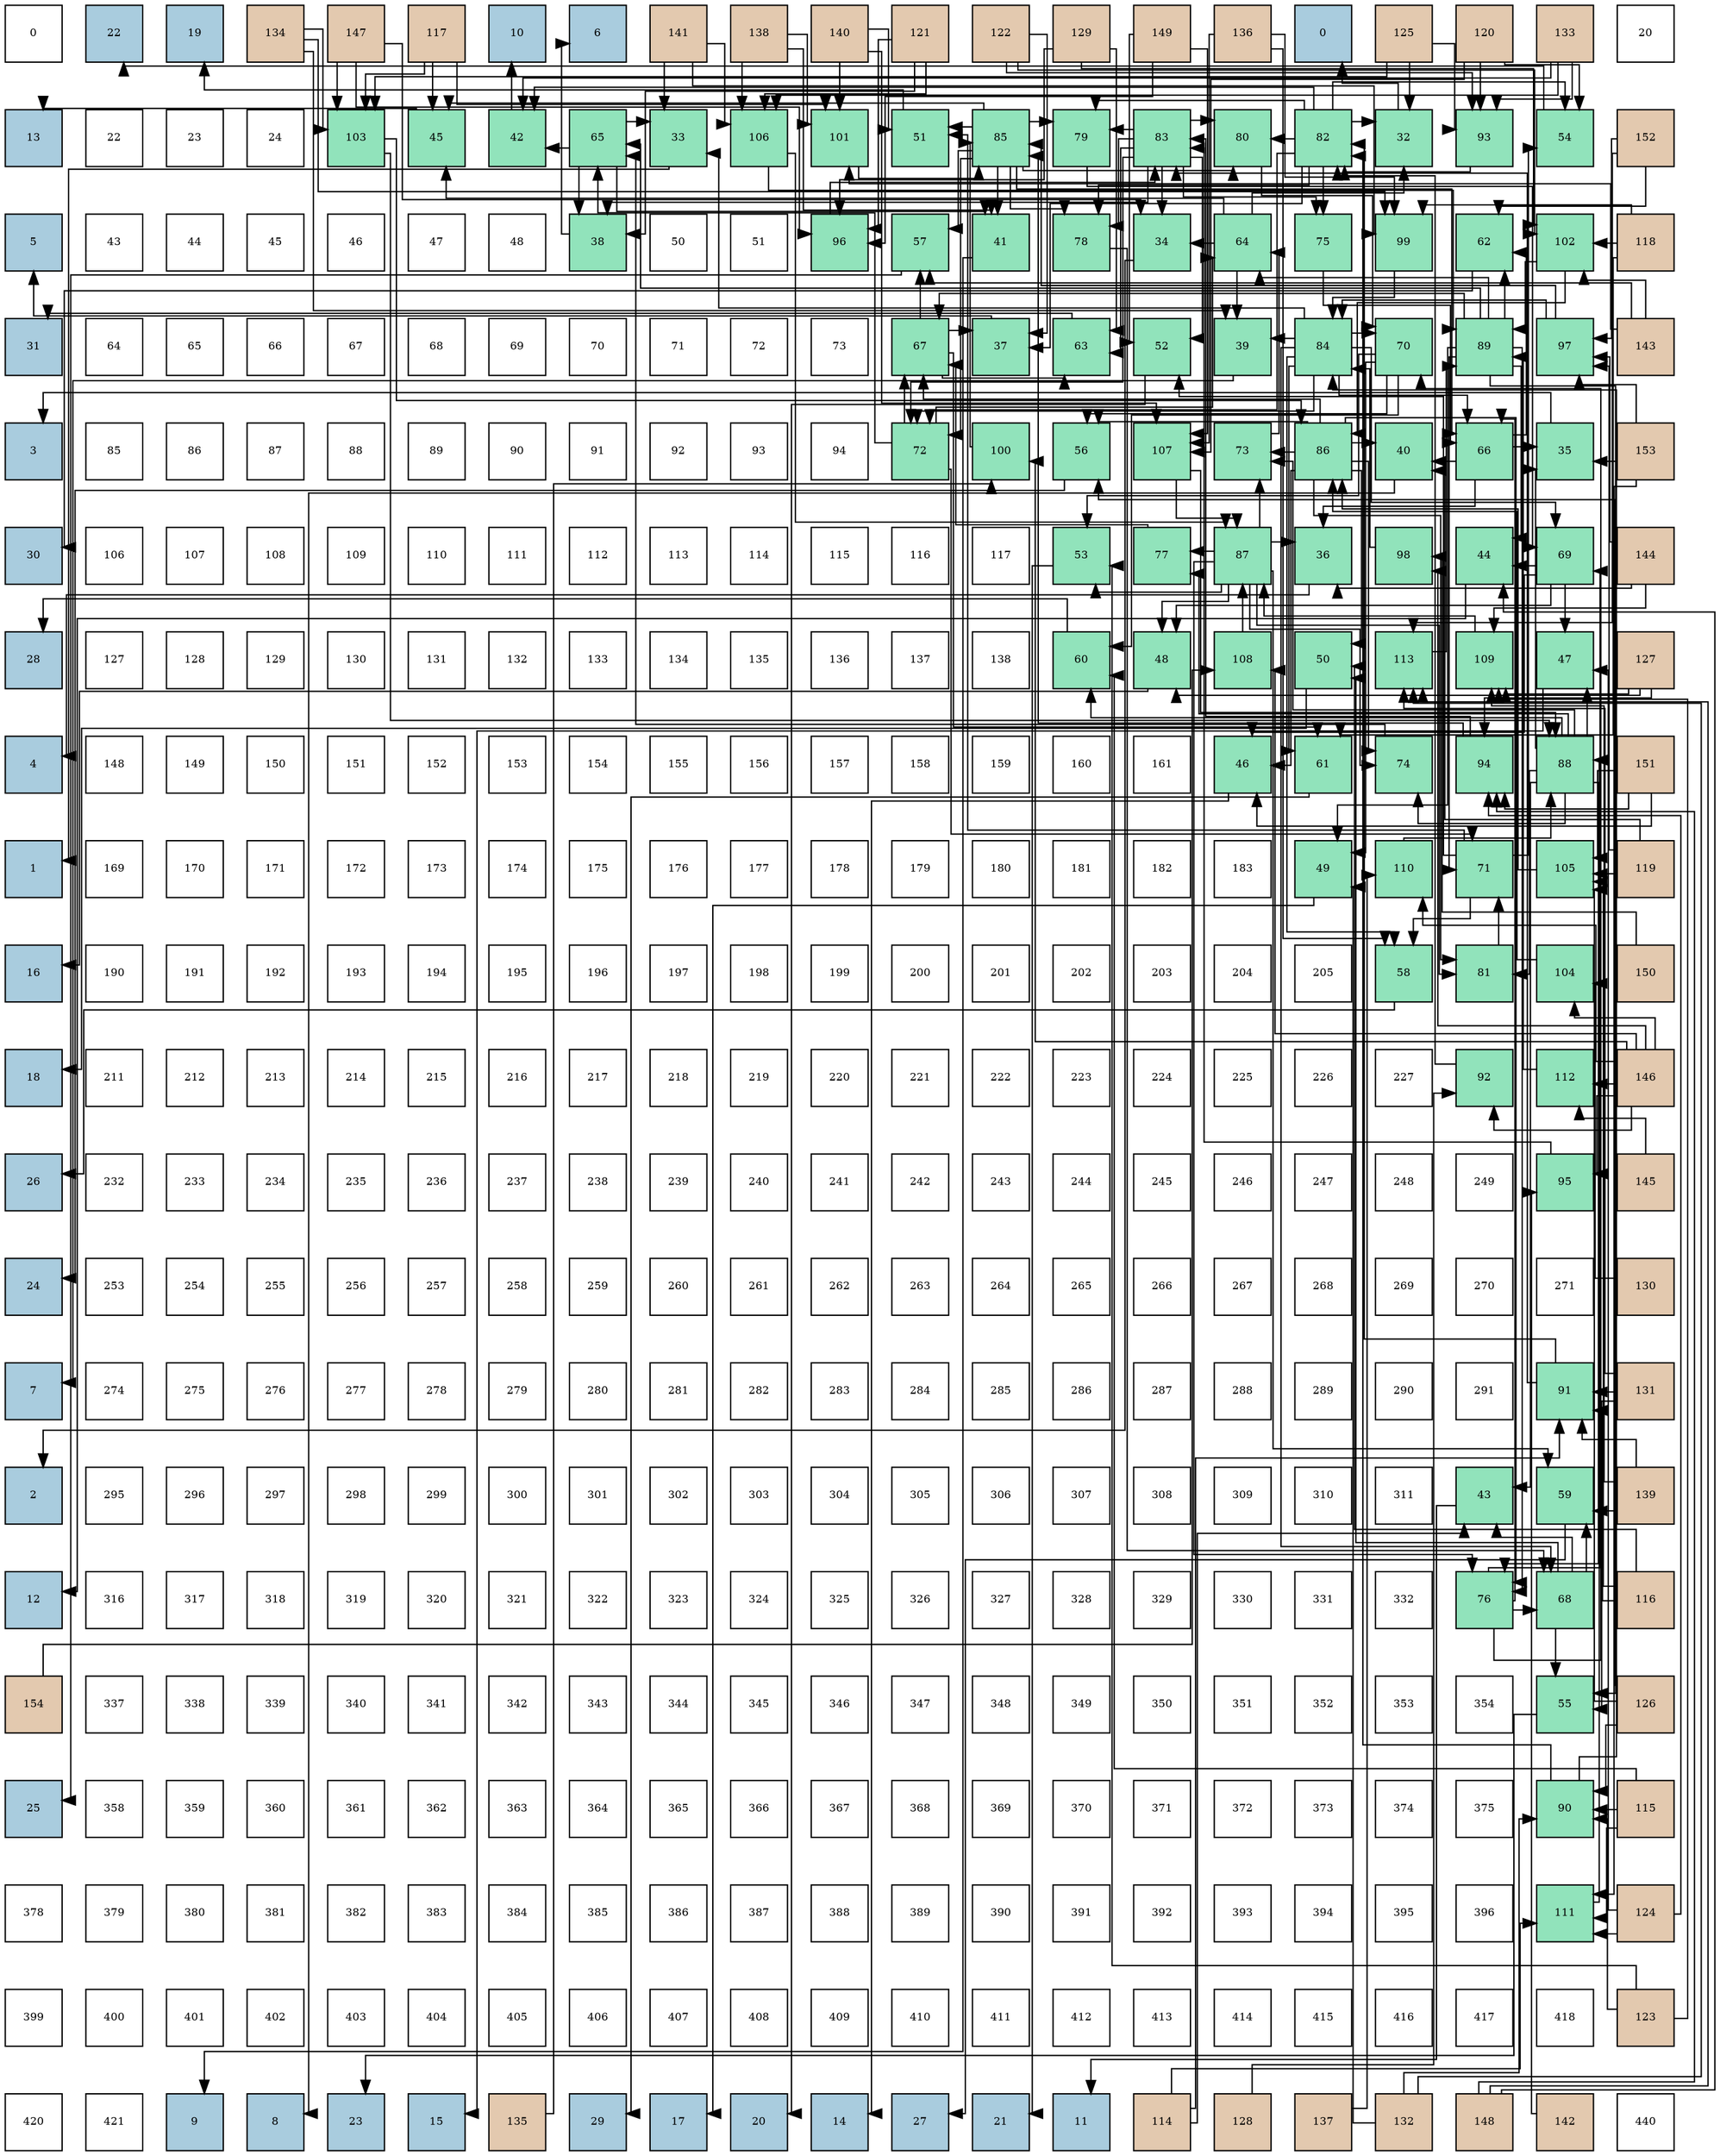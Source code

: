 digraph layout{
 rankdir=TB;
 splines=ortho;
 node [style=filled shape=square fixedsize=true width=0.6];
0[label="0", fontsize=8, fillcolor="#ffffff"];
1[label="22", fontsize=8, fillcolor="#a9ccde"];
2[label="19", fontsize=8, fillcolor="#a9ccde"];
3[label="134", fontsize=8, fillcolor="#e3c9af"];
4[label="147", fontsize=8, fillcolor="#e3c9af"];
5[label="117", fontsize=8, fillcolor="#e3c9af"];
6[label="10", fontsize=8, fillcolor="#a9ccde"];
7[label="6", fontsize=8, fillcolor="#a9ccde"];
8[label="141", fontsize=8, fillcolor="#e3c9af"];
9[label="138", fontsize=8, fillcolor="#e3c9af"];
10[label="140", fontsize=8, fillcolor="#e3c9af"];
11[label="121", fontsize=8, fillcolor="#e3c9af"];
12[label="122", fontsize=8, fillcolor="#e3c9af"];
13[label="129", fontsize=8, fillcolor="#e3c9af"];
14[label="149", fontsize=8, fillcolor="#e3c9af"];
15[label="136", fontsize=8, fillcolor="#e3c9af"];
16[label="0", fontsize=8, fillcolor="#a9ccde"];
17[label="125", fontsize=8, fillcolor="#e3c9af"];
18[label="120", fontsize=8, fillcolor="#e3c9af"];
19[label="133", fontsize=8, fillcolor="#e3c9af"];
20[label="20", fontsize=8, fillcolor="#ffffff"];
21[label="13", fontsize=8, fillcolor="#a9ccde"];
22[label="22", fontsize=8, fillcolor="#ffffff"];
23[label="23", fontsize=8, fillcolor="#ffffff"];
24[label="24", fontsize=8, fillcolor="#ffffff"];
25[label="103", fontsize=8, fillcolor="#91e3bb"];
26[label="45", fontsize=8, fillcolor="#91e3bb"];
27[label="42", fontsize=8, fillcolor="#91e3bb"];
28[label="65", fontsize=8, fillcolor="#91e3bb"];
29[label="33", fontsize=8, fillcolor="#91e3bb"];
30[label="106", fontsize=8, fillcolor="#91e3bb"];
31[label="101", fontsize=8, fillcolor="#91e3bb"];
32[label="51", fontsize=8, fillcolor="#91e3bb"];
33[label="85", fontsize=8, fillcolor="#91e3bb"];
34[label="79", fontsize=8, fillcolor="#91e3bb"];
35[label="83", fontsize=8, fillcolor="#91e3bb"];
36[label="80", fontsize=8, fillcolor="#91e3bb"];
37[label="82", fontsize=8, fillcolor="#91e3bb"];
38[label="32", fontsize=8, fillcolor="#91e3bb"];
39[label="93", fontsize=8, fillcolor="#91e3bb"];
40[label="54", fontsize=8, fillcolor="#91e3bb"];
41[label="152", fontsize=8, fillcolor="#e3c9af"];
42[label="5", fontsize=8, fillcolor="#a9ccde"];
43[label="43", fontsize=8, fillcolor="#ffffff"];
44[label="44", fontsize=8, fillcolor="#ffffff"];
45[label="45", fontsize=8, fillcolor="#ffffff"];
46[label="46", fontsize=8, fillcolor="#ffffff"];
47[label="47", fontsize=8, fillcolor="#ffffff"];
48[label="48", fontsize=8, fillcolor="#ffffff"];
49[label="38", fontsize=8, fillcolor="#91e3bb"];
50[label="50", fontsize=8, fillcolor="#ffffff"];
51[label="51", fontsize=8, fillcolor="#ffffff"];
52[label="96", fontsize=8, fillcolor="#91e3bb"];
53[label="57", fontsize=8, fillcolor="#91e3bb"];
54[label="41", fontsize=8, fillcolor="#91e3bb"];
55[label="78", fontsize=8, fillcolor="#91e3bb"];
56[label="34", fontsize=8, fillcolor="#91e3bb"];
57[label="64", fontsize=8, fillcolor="#91e3bb"];
58[label="75", fontsize=8, fillcolor="#91e3bb"];
59[label="99", fontsize=8, fillcolor="#91e3bb"];
60[label="62", fontsize=8, fillcolor="#91e3bb"];
61[label="102", fontsize=8, fillcolor="#91e3bb"];
62[label="118", fontsize=8, fillcolor="#e3c9af"];
63[label="31", fontsize=8, fillcolor="#a9ccde"];
64[label="64", fontsize=8, fillcolor="#ffffff"];
65[label="65", fontsize=8, fillcolor="#ffffff"];
66[label="66", fontsize=8, fillcolor="#ffffff"];
67[label="67", fontsize=8, fillcolor="#ffffff"];
68[label="68", fontsize=8, fillcolor="#ffffff"];
69[label="69", fontsize=8, fillcolor="#ffffff"];
70[label="70", fontsize=8, fillcolor="#ffffff"];
71[label="71", fontsize=8, fillcolor="#ffffff"];
72[label="72", fontsize=8, fillcolor="#ffffff"];
73[label="73", fontsize=8, fillcolor="#ffffff"];
74[label="67", fontsize=8, fillcolor="#91e3bb"];
75[label="37", fontsize=8, fillcolor="#91e3bb"];
76[label="63", fontsize=8, fillcolor="#91e3bb"];
77[label="52", fontsize=8, fillcolor="#91e3bb"];
78[label="39", fontsize=8, fillcolor="#91e3bb"];
79[label="84", fontsize=8, fillcolor="#91e3bb"];
80[label="70", fontsize=8, fillcolor="#91e3bb"];
81[label="89", fontsize=8, fillcolor="#91e3bb"];
82[label="97", fontsize=8, fillcolor="#91e3bb"];
83[label="143", fontsize=8, fillcolor="#e3c9af"];
84[label="3", fontsize=8, fillcolor="#a9ccde"];
85[label="85", fontsize=8, fillcolor="#ffffff"];
86[label="86", fontsize=8, fillcolor="#ffffff"];
87[label="87", fontsize=8, fillcolor="#ffffff"];
88[label="88", fontsize=8, fillcolor="#ffffff"];
89[label="89", fontsize=8, fillcolor="#ffffff"];
90[label="90", fontsize=8, fillcolor="#ffffff"];
91[label="91", fontsize=8, fillcolor="#ffffff"];
92[label="92", fontsize=8, fillcolor="#ffffff"];
93[label="93", fontsize=8, fillcolor="#ffffff"];
94[label="94", fontsize=8, fillcolor="#ffffff"];
95[label="72", fontsize=8, fillcolor="#91e3bb"];
96[label="100", fontsize=8, fillcolor="#91e3bb"];
97[label="56", fontsize=8, fillcolor="#91e3bb"];
98[label="107", fontsize=8, fillcolor="#91e3bb"];
99[label="73", fontsize=8, fillcolor="#91e3bb"];
100[label="86", fontsize=8, fillcolor="#91e3bb"];
101[label="40", fontsize=8, fillcolor="#91e3bb"];
102[label="66", fontsize=8, fillcolor="#91e3bb"];
103[label="35", fontsize=8, fillcolor="#91e3bb"];
104[label="153", fontsize=8, fillcolor="#e3c9af"];
105[label="30", fontsize=8, fillcolor="#a9ccde"];
106[label="106", fontsize=8, fillcolor="#ffffff"];
107[label="107", fontsize=8, fillcolor="#ffffff"];
108[label="108", fontsize=8, fillcolor="#ffffff"];
109[label="109", fontsize=8, fillcolor="#ffffff"];
110[label="110", fontsize=8, fillcolor="#ffffff"];
111[label="111", fontsize=8, fillcolor="#ffffff"];
112[label="112", fontsize=8, fillcolor="#ffffff"];
113[label="113", fontsize=8, fillcolor="#ffffff"];
114[label="114", fontsize=8, fillcolor="#ffffff"];
115[label="115", fontsize=8, fillcolor="#ffffff"];
116[label="116", fontsize=8, fillcolor="#ffffff"];
117[label="117", fontsize=8, fillcolor="#ffffff"];
118[label="53", fontsize=8, fillcolor="#91e3bb"];
119[label="77", fontsize=8, fillcolor="#91e3bb"];
120[label="87", fontsize=8, fillcolor="#91e3bb"];
121[label="36", fontsize=8, fillcolor="#91e3bb"];
122[label="98", fontsize=8, fillcolor="#91e3bb"];
123[label="44", fontsize=8, fillcolor="#91e3bb"];
124[label="69", fontsize=8, fillcolor="#91e3bb"];
125[label="144", fontsize=8, fillcolor="#e3c9af"];
126[label="28", fontsize=8, fillcolor="#a9ccde"];
127[label="127", fontsize=8, fillcolor="#ffffff"];
128[label="128", fontsize=8, fillcolor="#ffffff"];
129[label="129", fontsize=8, fillcolor="#ffffff"];
130[label="130", fontsize=8, fillcolor="#ffffff"];
131[label="131", fontsize=8, fillcolor="#ffffff"];
132[label="132", fontsize=8, fillcolor="#ffffff"];
133[label="133", fontsize=8, fillcolor="#ffffff"];
134[label="134", fontsize=8, fillcolor="#ffffff"];
135[label="135", fontsize=8, fillcolor="#ffffff"];
136[label="136", fontsize=8, fillcolor="#ffffff"];
137[label="137", fontsize=8, fillcolor="#ffffff"];
138[label="138", fontsize=8, fillcolor="#ffffff"];
139[label="60", fontsize=8, fillcolor="#91e3bb"];
140[label="48", fontsize=8, fillcolor="#91e3bb"];
141[label="108", fontsize=8, fillcolor="#91e3bb"];
142[label="50", fontsize=8, fillcolor="#91e3bb"];
143[label="113", fontsize=8, fillcolor="#91e3bb"];
144[label="109", fontsize=8, fillcolor="#91e3bb"];
145[label="47", fontsize=8, fillcolor="#91e3bb"];
146[label="127", fontsize=8, fillcolor="#e3c9af"];
147[label="4", fontsize=8, fillcolor="#a9ccde"];
148[label="148", fontsize=8, fillcolor="#ffffff"];
149[label="149", fontsize=8, fillcolor="#ffffff"];
150[label="150", fontsize=8, fillcolor="#ffffff"];
151[label="151", fontsize=8, fillcolor="#ffffff"];
152[label="152", fontsize=8, fillcolor="#ffffff"];
153[label="153", fontsize=8, fillcolor="#ffffff"];
154[label="154", fontsize=8, fillcolor="#ffffff"];
155[label="155", fontsize=8, fillcolor="#ffffff"];
156[label="156", fontsize=8, fillcolor="#ffffff"];
157[label="157", fontsize=8, fillcolor="#ffffff"];
158[label="158", fontsize=8, fillcolor="#ffffff"];
159[label="159", fontsize=8, fillcolor="#ffffff"];
160[label="160", fontsize=8, fillcolor="#ffffff"];
161[label="161", fontsize=8, fillcolor="#ffffff"];
162[label="46", fontsize=8, fillcolor="#91e3bb"];
163[label="61", fontsize=8, fillcolor="#91e3bb"];
164[label="74", fontsize=8, fillcolor="#91e3bb"];
165[label="94", fontsize=8, fillcolor="#91e3bb"];
166[label="88", fontsize=8, fillcolor="#91e3bb"];
167[label="151", fontsize=8, fillcolor="#e3c9af"];
168[label="1", fontsize=8, fillcolor="#a9ccde"];
169[label="169", fontsize=8, fillcolor="#ffffff"];
170[label="170", fontsize=8, fillcolor="#ffffff"];
171[label="171", fontsize=8, fillcolor="#ffffff"];
172[label="172", fontsize=8, fillcolor="#ffffff"];
173[label="173", fontsize=8, fillcolor="#ffffff"];
174[label="174", fontsize=8, fillcolor="#ffffff"];
175[label="175", fontsize=8, fillcolor="#ffffff"];
176[label="176", fontsize=8, fillcolor="#ffffff"];
177[label="177", fontsize=8, fillcolor="#ffffff"];
178[label="178", fontsize=8, fillcolor="#ffffff"];
179[label="179", fontsize=8, fillcolor="#ffffff"];
180[label="180", fontsize=8, fillcolor="#ffffff"];
181[label="181", fontsize=8, fillcolor="#ffffff"];
182[label="182", fontsize=8, fillcolor="#ffffff"];
183[label="183", fontsize=8, fillcolor="#ffffff"];
184[label="49", fontsize=8, fillcolor="#91e3bb"];
185[label="110", fontsize=8, fillcolor="#91e3bb"];
186[label="71", fontsize=8, fillcolor="#91e3bb"];
187[label="105", fontsize=8, fillcolor="#91e3bb"];
188[label="119", fontsize=8, fillcolor="#e3c9af"];
189[label="16", fontsize=8, fillcolor="#a9ccde"];
190[label="190", fontsize=8, fillcolor="#ffffff"];
191[label="191", fontsize=8, fillcolor="#ffffff"];
192[label="192", fontsize=8, fillcolor="#ffffff"];
193[label="193", fontsize=8, fillcolor="#ffffff"];
194[label="194", fontsize=8, fillcolor="#ffffff"];
195[label="195", fontsize=8, fillcolor="#ffffff"];
196[label="196", fontsize=8, fillcolor="#ffffff"];
197[label="197", fontsize=8, fillcolor="#ffffff"];
198[label="198", fontsize=8, fillcolor="#ffffff"];
199[label="199", fontsize=8, fillcolor="#ffffff"];
200[label="200", fontsize=8, fillcolor="#ffffff"];
201[label="201", fontsize=8, fillcolor="#ffffff"];
202[label="202", fontsize=8, fillcolor="#ffffff"];
203[label="203", fontsize=8, fillcolor="#ffffff"];
204[label="204", fontsize=8, fillcolor="#ffffff"];
205[label="205", fontsize=8, fillcolor="#ffffff"];
206[label="58", fontsize=8, fillcolor="#91e3bb"];
207[label="81", fontsize=8, fillcolor="#91e3bb"];
208[label="104", fontsize=8, fillcolor="#91e3bb"];
209[label="150", fontsize=8, fillcolor="#e3c9af"];
210[label="18", fontsize=8, fillcolor="#a9ccde"];
211[label="211", fontsize=8, fillcolor="#ffffff"];
212[label="212", fontsize=8, fillcolor="#ffffff"];
213[label="213", fontsize=8, fillcolor="#ffffff"];
214[label="214", fontsize=8, fillcolor="#ffffff"];
215[label="215", fontsize=8, fillcolor="#ffffff"];
216[label="216", fontsize=8, fillcolor="#ffffff"];
217[label="217", fontsize=8, fillcolor="#ffffff"];
218[label="218", fontsize=8, fillcolor="#ffffff"];
219[label="219", fontsize=8, fillcolor="#ffffff"];
220[label="220", fontsize=8, fillcolor="#ffffff"];
221[label="221", fontsize=8, fillcolor="#ffffff"];
222[label="222", fontsize=8, fillcolor="#ffffff"];
223[label="223", fontsize=8, fillcolor="#ffffff"];
224[label="224", fontsize=8, fillcolor="#ffffff"];
225[label="225", fontsize=8, fillcolor="#ffffff"];
226[label="226", fontsize=8, fillcolor="#ffffff"];
227[label="227", fontsize=8, fillcolor="#ffffff"];
228[label="92", fontsize=8, fillcolor="#91e3bb"];
229[label="112", fontsize=8, fillcolor="#91e3bb"];
230[label="146", fontsize=8, fillcolor="#e3c9af"];
231[label="26", fontsize=8, fillcolor="#a9ccde"];
232[label="232", fontsize=8, fillcolor="#ffffff"];
233[label="233", fontsize=8, fillcolor="#ffffff"];
234[label="234", fontsize=8, fillcolor="#ffffff"];
235[label="235", fontsize=8, fillcolor="#ffffff"];
236[label="236", fontsize=8, fillcolor="#ffffff"];
237[label="237", fontsize=8, fillcolor="#ffffff"];
238[label="238", fontsize=8, fillcolor="#ffffff"];
239[label="239", fontsize=8, fillcolor="#ffffff"];
240[label="240", fontsize=8, fillcolor="#ffffff"];
241[label="241", fontsize=8, fillcolor="#ffffff"];
242[label="242", fontsize=8, fillcolor="#ffffff"];
243[label="243", fontsize=8, fillcolor="#ffffff"];
244[label="244", fontsize=8, fillcolor="#ffffff"];
245[label="245", fontsize=8, fillcolor="#ffffff"];
246[label="246", fontsize=8, fillcolor="#ffffff"];
247[label="247", fontsize=8, fillcolor="#ffffff"];
248[label="248", fontsize=8, fillcolor="#ffffff"];
249[label="249", fontsize=8, fillcolor="#ffffff"];
250[label="95", fontsize=8, fillcolor="#91e3bb"];
251[label="145", fontsize=8, fillcolor="#e3c9af"];
252[label="24", fontsize=8, fillcolor="#a9ccde"];
253[label="253", fontsize=8, fillcolor="#ffffff"];
254[label="254", fontsize=8, fillcolor="#ffffff"];
255[label="255", fontsize=8, fillcolor="#ffffff"];
256[label="256", fontsize=8, fillcolor="#ffffff"];
257[label="257", fontsize=8, fillcolor="#ffffff"];
258[label="258", fontsize=8, fillcolor="#ffffff"];
259[label="259", fontsize=8, fillcolor="#ffffff"];
260[label="260", fontsize=8, fillcolor="#ffffff"];
261[label="261", fontsize=8, fillcolor="#ffffff"];
262[label="262", fontsize=8, fillcolor="#ffffff"];
263[label="263", fontsize=8, fillcolor="#ffffff"];
264[label="264", fontsize=8, fillcolor="#ffffff"];
265[label="265", fontsize=8, fillcolor="#ffffff"];
266[label="266", fontsize=8, fillcolor="#ffffff"];
267[label="267", fontsize=8, fillcolor="#ffffff"];
268[label="268", fontsize=8, fillcolor="#ffffff"];
269[label="269", fontsize=8, fillcolor="#ffffff"];
270[label="270", fontsize=8, fillcolor="#ffffff"];
271[label="271", fontsize=8, fillcolor="#ffffff"];
272[label="130", fontsize=8, fillcolor="#e3c9af"];
273[label="7", fontsize=8, fillcolor="#a9ccde"];
274[label="274", fontsize=8, fillcolor="#ffffff"];
275[label="275", fontsize=8, fillcolor="#ffffff"];
276[label="276", fontsize=8, fillcolor="#ffffff"];
277[label="277", fontsize=8, fillcolor="#ffffff"];
278[label="278", fontsize=8, fillcolor="#ffffff"];
279[label="279", fontsize=8, fillcolor="#ffffff"];
280[label="280", fontsize=8, fillcolor="#ffffff"];
281[label="281", fontsize=8, fillcolor="#ffffff"];
282[label="282", fontsize=8, fillcolor="#ffffff"];
283[label="283", fontsize=8, fillcolor="#ffffff"];
284[label="284", fontsize=8, fillcolor="#ffffff"];
285[label="285", fontsize=8, fillcolor="#ffffff"];
286[label="286", fontsize=8, fillcolor="#ffffff"];
287[label="287", fontsize=8, fillcolor="#ffffff"];
288[label="288", fontsize=8, fillcolor="#ffffff"];
289[label="289", fontsize=8, fillcolor="#ffffff"];
290[label="290", fontsize=8, fillcolor="#ffffff"];
291[label="291", fontsize=8, fillcolor="#ffffff"];
292[label="91", fontsize=8, fillcolor="#91e3bb"];
293[label="131", fontsize=8, fillcolor="#e3c9af"];
294[label="2", fontsize=8, fillcolor="#a9ccde"];
295[label="295", fontsize=8, fillcolor="#ffffff"];
296[label="296", fontsize=8, fillcolor="#ffffff"];
297[label="297", fontsize=8, fillcolor="#ffffff"];
298[label="298", fontsize=8, fillcolor="#ffffff"];
299[label="299", fontsize=8, fillcolor="#ffffff"];
300[label="300", fontsize=8, fillcolor="#ffffff"];
301[label="301", fontsize=8, fillcolor="#ffffff"];
302[label="302", fontsize=8, fillcolor="#ffffff"];
303[label="303", fontsize=8, fillcolor="#ffffff"];
304[label="304", fontsize=8, fillcolor="#ffffff"];
305[label="305", fontsize=8, fillcolor="#ffffff"];
306[label="306", fontsize=8, fillcolor="#ffffff"];
307[label="307", fontsize=8, fillcolor="#ffffff"];
308[label="308", fontsize=8, fillcolor="#ffffff"];
309[label="309", fontsize=8, fillcolor="#ffffff"];
310[label="310", fontsize=8, fillcolor="#ffffff"];
311[label="311", fontsize=8, fillcolor="#ffffff"];
312[label="43", fontsize=8, fillcolor="#91e3bb"];
313[label="59", fontsize=8, fillcolor="#91e3bb"];
314[label="139", fontsize=8, fillcolor="#e3c9af"];
315[label="12", fontsize=8, fillcolor="#a9ccde"];
316[label="316", fontsize=8, fillcolor="#ffffff"];
317[label="317", fontsize=8, fillcolor="#ffffff"];
318[label="318", fontsize=8, fillcolor="#ffffff"];
319[label="319", fontsize=8, fillcolor="#ffffff"];
320[label="320", fontsize=8, fillcolor="#ffffff"];
321[label="321", fontsize=8, fillcolor="#ffffff"];
322[label="322", fontsize=8, fillcolor="#ffffff"];
323[label="323", fontsize=8, fillcolor="#ffffff"];
324[label="324", fontsize=8, fillcolor="#ffffff"];
325[label="325", fontsize=8, fillcolor="#ffffff"];
326[label="326", fontsize=8, fillcolor="#ffffff"];
327[label="327", fontsize=8, fillcolor="#ffffff"];
328[label="328", fontsize=8, fillcolor="#ffffff"];
329[label="329", fontsize=8, fillcolor="#ffffff"];
330[label="330", fontsize=8, fillcolor="#ffffff"];
331[label="331", fontsize=8, fillcolor="#ffffff"];
332[label="332", fontsize=8, fillcolor="#ffffff"];
333[label="76", fontsize=8, fillcolor="#91e3bb"];
334[label="68", fontsize=8, fillcolor="#91e3bb"];
335[label="116", fontsize=8, fillcolor="#e3c9af"];
336[label="154", fontsize=8, fillcolor="#e3c9af"];
337[label="337", fontsize=8, fillcolor="#ffffff"];
338[label="338", fontsize=8, fillcolor="#ffffff"];
339[label="339", fontsize=8, fillcolor="#ffffff"];
340[label="340", fontsize=8, fillcolor="#ffffff"];
341[label="341", fontsize=8, fillcolor="#ffffff"];
342[label="342", fontsize=8, fillcolor="#ffffff"];
343[label="343", fontsize=8, fillcolor="#ffffff"];
344[label="344", fontsize=8, fillcolor="#ffffff"];
345[label="345", fontsize=8, fillcolor="#ffffff"];
346[label="346", fontsize=8, fillcolor="#ffffff"];
347[label="347", fontsize=8, fillcolor="#ffffff"];
348[label="348", fontsize=8, fillcolor="#ffffff"];
349[label="349", fontsize=8, fillcolor="#ffffff"];
350[label="350", fontsize=8, fillcolor="#ffffff"];
351[label="351", fontsize=8, fillcolor="#ffffff"];
352[label="352", fontsize=8, fillcolor="#ffffff"];
353[label="353", fontsize=8, fillcolor="#ffffff"];
354[label="354", fontsize=8, fillcolor="#ffffff"];
355[label="55", fontsize=8, fillcolor="#91e3bb"];
356[label="126", fontsize=8, fillcolor="#e3c9af"];
357[label="25", fontsize=8, fillcolor="#a9ccde"];
358[label="358", fontsize=8, fillcolor="#ffffff"];
359[label="359", fontsize=8, fillcolor="#ffffff"];
360[label="360", fontsize=8, fillcolor="#ffffff"];
361[label="361", fontsize=8, fillcolor="#ffffff"];
362[label="362", fontsize=8, fillcolor="#ffffff"];
363[label="363", fontsize=8, fillcolor="#ffffff"];
364[label="364", fontsize=8, fillcolor="#ffffff"];
365[label="365", fontsize=8, fillcolor="#ffffff"];
366[label="366", fontsize=8, fillcolor="#ffffff"];
367[label="367", fontsize=8, fillcolor="#ffffff"];
368[label="368", fontsize=8, fillcolor="#ffffff"];
369[label="369", fontsize=8, fillcolor="#ffffff"];
370[label="370", fontsize=8, fillcolor="#ffffff"];
371[label="371", fontsize=8, fillcolor="#ffffff"];
372[label="372", fontsize=8, fillcolor="#ffffff"];
373[label="373", fontsize=8, fillcolor="#ffffff"];
374[label="374", fontsize=8, fillcolor="#ffffff"];
375[label="375", fontsize=8, fillcolor="#ffffff"];
376[label="90", fontsize=8, fillcolor="#91e3bb"];
377[label="115", fontsize=8, fillcolor="#e3c9af"];
378[label="378", fontsize=8, fillcolor="#ffffff"];
379[label="379", fontsize=8, fillcolor="#ffffff"];
380[label="380", fontsize=8, fillcolor="#ffffff"];
381[label="381", fontsize=8, fillcolor="#ffffff"];
382[label="382", fontsize=8, fillcolor="#ffffff"];
383[label="383", fontsize=8, fillcolor="#ffffff"];
384[label="384", fontsize=8, fillcolor="#ffffff"];
385[label="385", fontsize=8, fillcolor="#ffffff"];
386[label="386", fontsize=8, fillcolor="#ffffff"];
387[label="387", fontsize=8, fillcolor="#ffffff"];
388[label="388", fontsize=8, fillcolor="#ffffff"];
389[label="389", fontsize=8, fillcolor="#ffffff"];
390[label="390", fontsize=8, fillcolor="#ffffff"];
391[label="391", fontsize=8, fillcolor="#ffffff"];
392[label="392", fontsize=8, fillcolor="#ffffff"];
393[label="393", fontsize=8, fillcolor="#ffffff"];
394[label="394", fontsize=8, fillcolor="#ffffff"];
395[label="395", fontsize=8, fillcolor="#ffffff"];
396[label="396", fontsize=8, fillcolor="#ffffff"];
397[label="111", fontsize=8, fillcolor="#91e3bb"];
398[label="124", fontsize=8, fillcolor="#e3c9af"];
399[label="399", fontsize=8, fillcolor="#ffffff"];
400[label="400", fontsize=8, fillcolor="#ffffff"];
401[label="401", fontsize=8, fillcolor="#ffffff"];
402[label="402", fontsize=8, fillcolor="#ffffff"];
403[label="403", fontsize=8, fillcolor="#ffffff"];
404[label="404", fontsize=8, fillcolor="#ffffff"];
405[label="405", fontsize=8, fillcolor="#ffffff"];
406[label="406", fontsize=8, fillcolor="#ffffff"];
407[label="407", fontsize=8, fillcolor="#ffffff"];
408[label="408", fontsize=8, fillcolor="#ffffff"];
409[label="409", fontsize=8, fillcolor="#ffffff"];
410[label="410", fontsize=8, fillcolor="#ffffff"];
411[label="411", fontsize=8, fillcolor="#ffffff"];
412[label="412", fontsize=8, fillcolor="#ffffff"];
413[label="413", fontsize=8, fillcolor="#ffffff"];
414[label="414", fontsize=8, fillcolor="#ffffff"];
415[label="415", fontsize=8, fillcolor="#ffffff"];
416[label="416", fontsize=8, fillcolor="#ffffff"];
417[label="417", fontsize=8, fillcolor="#ffffff"];
418[label="418", fontsize=8, fillcolor="#ffffff"];
419[label="123", fontsize=8, fillcolor="#e3c9af"];
420[label="420", fontsize=8, fillcolor="#ffffff"];
421[label="421", fontsize=8, fillcolor="#ffffff"];
422[label="9", fontsize=8, fillcolor="#a9ccde"];
423[label="8", fontsize=8, fillcolor="#a9ccde"];
424[label="23", fontsize=8, fillcolor="#a9ccde"];
425[label="15", fontsize=8, fillcolor="#a9ccde"];
426[label="135", fontsize=8, fillcolor="#e3c9af"];
427[label="29", fontsize=8, fillcolor="#a9ccde"];
428[label="17", fontsize=8, fillcolor="#a9ccde"];
429[label="20", fontsize=8, fillcolor="#a9ccde"];
430[label="14", fontsize=8, fillcolor="#a9ccde"];
431[label="27", fontsize=8, fillcolor="#a9ccde"];
432[label="21", fontsize=8, fillcolor="#a9ccde"];
433[label="11", fontsize=8, fillcolor="#a9ccde"];
434[label="114", fontsize=8, fillcolor="#e3c9af"];
435[label="128", fontsize=8, fillcolor="#e3c9af"];
436[label="137", fontsize=8, fillcolor="#e3c9af"];
437[label="132", fontsize=8, fillcolor="#e3c9af"];
438[label="148", fontsize=8, fillcolor="#e3c9af"];
439[label="142", fontsize=8, fillcolor="#e3c9af"];
440[label="440", fontsize=8, fillcolor="#ffffff"];
edge [constraint=false, style=vis];38 -> 16;
29 -> 168;
56 -> 294;
103 -> 84;
121 -> 147;
75 -> 42;
49 -> 7;
78 -> 273;
101 -> 423;
54 -> 422;
27 -> 6;
312 -> 433;
123 -> 315;
26 -> 21;
162 -> 430;
145 -> 425;
140 -> 189;
184 -> 428;
142 -> 210;
32 -> 2;
77 -> 429;
118 -> 432;
40 -> 1;
355 -> 424;
97 -> 252;
53 -> 357;
206 -> 231;
313 -> 431;
139 -> 126;
163 -> 427;
60 -> 105;
76 -> 63;
57 -> 38;
57 -> 56;
57 -> 78;
57 -> 26;
28 -> 29;
28 -> 49;
28 -> 54;
28 -> 27;
102 -> 103;
102 -> 121;
102 -> 101;
102 -> 60;
74 -> 75;
74 -> 53;
74 -> 163;
74 -> 76;
334 -> 312;
334 -> 142;
334 -> 355;
334 -> 313;
124 -> 123;
124 -> 162;
124 -> 145;
124 -> 140;
80 -> 184;
80 -> 118;
80 -> 97;
80 -> 139;
186 -> 32;
186 -> 77;
186 -> 40;
186 -> 206;
95 -> 57;
95 -> 28;
95 -> 74;
95 -> 186;
99 -> 57;
164 -> 28;
58 -> 102;
333 -> 102;
333 -> 334;
333 -> 124;
333 -> 80;
119 -> 74;
55 -> 334;
34 -> 124;
36 -> 80;
207 -> 186;
37 -> 38;
37 -> 75;
37 -> 27;
37 -> 40;
37 -> 95;
37 -> 58;
37 -> 55;
37 -> 34;
37 -> 36;
35 -> 56;
35 -> 49;
35 -> 77;
35 -> 76;
35 -> 95;
35 -> 58;
35 -> 55;
35 -> 34;
35 -> 36;
79 -> 29;
79 -> 78;
79 -> 206;
79 -> 163;
79 -> 102;
79 -> 334;
79 -> 124;
79 -> 80;
79 -> 95;
33 -> 54;
33 -> 26;
33 -> 32;
33 -> 53;
33 -> 102;
33 -> 95;
33 -> 55;
33 -> 34;
33 -> 36;
100 -> 101;
100 -> 162;
100 -> 142;
100 -> 97;
100 -> 74;
100 -> 99;
100 -> 164;
100 -> 333;
100 -> 207;
120 -> 121;
120 -> 140;
120 -> 118;
120 -> 313;
120 -> 99;
120 -> 164;
120 -> 333;
120 -> 119;
120 -> 207;
166 -> 103;
166 -> 312;
166 -> 145;
166 -> 139;
166 -> 99;
166 -> 164;
166 -> 333;
166 -> 119;
166 -> 207;
81 -> 123;
81 -> 184;
81 -> 355;
81 -> 60;
81 -> 57;
81 -> 28;
81 -> 74;
81 -> 186;
81 -> 333;
376 -> 37;
376 -> 79;
292 -> 37;
292 -> 35;
228 -> 37;
39 -> 37;
165 -> 35;
165 -> 33;
250 -> 35;
52 -> 35;
82 -> 79;
82 -> 33;
122 -> 79;
59 -> 79;
96 -> 33;
31 -> 33;
61 -> 100;
61 -> 81;
25 -> 100;
25 -> 166;
208 -> 100;
187 -> 100;
30 -> 120;
30 -> 81;
98 -> 120;
98 -> 166;
141 -> 120;
144 -> 120;
185 -> 166;
397 -> 166;
229 -> 81;
143 -> 81;
434 -> 312;
434 -> 292;
434 -> 397;
377 -> 139;
377 -> 376;
377 -> 397;
335 -> 142;
335 -> 292;
335 -> 187;
5 -> 26;
5 -> 31;
5 -> 25;
62 -> 163;
62 -> 59;
62 -> 61;
188 -> 101;
188 -> 82;
188 -> 187;
18 -> 40;
18 -> 39;
18 -> 98;
11 -> 49;
11 -> 52;
11 -> 30;
12 -> 75;
12 -> 39;
12 -> 61;
419 -> 118;
419 -> 376;
419 -> 144;
398 -> 145;
398 -> 165;
398 -> 397;
17 -> 38;
17 -> 39;
17 -> 25;
356 -> 97;
356 -> 376;
356 -> 187;
146 -> 140;
146 -> 165;
146 -> 144;
435 -> 228;
13 -> 76;
13 -> 52;
13 -> 61;
272 -> 208;
293 -> 355;
293 -> 292;
293 -> 143;
437 -> 184;
437 -> 376;
437 -> 143;
19 -> 27;
19 -> 39;
19 -> 30;
3 -> 78;
3 -> 59;
3 -> 25;
426 -> 96;
15 -> 206;
15 -> 59;
15 -> 98;
436 -> 185;
9 -> 54;
9 -> 31;
9 -> 30;
314 -> 313;
314 -> 292;
314 -> 144;
10 -> 32;
10 -> 31;
10 -> 98;
8 -> 29;
8 -> 59;
8 -> 30;
439 -> 250;
83 -> 53;
83 -> 31;
83 -> 61;
125 -> 121;
125 -> 82;
125 -> 144;
251 -> 229;
230 -> 228;
230 -> 250;
230 -> 122;
230 -> 96;
230 -> 208;
230 -> 141;
230 -> 185;
230 -> 229;
4 -> 56;
4 -> 52;
4 -> 25;
438 -> 123;
438 -> 165;
438 -> 143;
14 -> 77;
14 -> 52;
14 -> 98;
209 -> 122;
167 -> 162;
167 -> 165;
167 -> 187;
41 -> 60;
41 -> 82;
41 -> 143;
104 -> 103;
104 -> 82;
104 -> 397;
336 -> 141;
edge [constraint=true, style=invis];
0 -> 21 -> 42 -> 63 -> 84 -> 105 -> 126 -> 147 -> 168 -> 189 -> 210 -> 231 -> 252 -> 273 -> 294 -> 315 -> 336 -> 357 -> 378 -> 399 -> 420;
1 -> 22 -> 43 -> 64 -> 85 -> 106 -> 127 -> 148 -> 169 -> 190 -> 211 -> 232 -> 253 -> 274 -> 295 -> 316 -> 337 -> 358 -> 379 -> 400 -> 421;
2 -> 23 -> 44 -> 65 -> 86 -> 107 -> 128 -> 149 -> 170 -> 191 -> 212 -> 233 -> 254 -> 275 -> 296 -> 317 -> 338 -> 359 -> 380 -> 401 -> 422;
3 -> 24 -> 45 -> 66 -> 87 -> 108 -> 129 -> 150 -> 171 -> 192 -> 213 -> 234 -> 255 -> 276 -> 297 -> 318 -> 339 -> 360 -> 381 -> 402 -> 423;
4 -> 25 -> 46 -> 67 -> 88 -> 109 -> 130 -> 151 -> 172 -> 193 -> 214 -> 235 -> 256 -> 277 -> 298 -> 319 -> 340 -> 361 -> 382 -> 403 -> 424;
5 -> 26 -> 47 -> 68 -> 89 -> 110 -> 131 -> 152 -> 173 -> 194 -> 215 -> 236 -> 257 -> 278 -> 299 -> 320 -> 341 -> 362 -> 383 -> 404 -> 425;
6 -> 27 -> 48 -> 69 -> 90 -> 111 -> 132 -> 153 -> 174 -> 195 -> 216 -> 237 -> 258 -> 279 -> 300 -> 321 -> 342 -> 363 -> 384 -> 405 -> 426;
7 -> 28 -> 49 -> 70 -> 91 -> 112 -> 133 -> 154 -> 175 -> 196 -> 217 -> 238 -> 259 -> 280 -> 301 -> 322 -> 343 -> 364 -> 385 -> 406 -> 427;
8 -> 29 -> 50 -> 71 -> 92 -> 113 -> 134 -> 155 -> 176 -> 197 -> 218 -> 239 -> 260 -> 281 -> 302 -> 323 -> 344 -> 365 -> 386 -> 407 -> 428;
9 -> 30 -> 51 -> 72 -> 93 -> 114 -> 135 -> 156 -> 177 -> 198 -> 219 -> 240 -> 261 -> 282 -> 303 -> 324 -> 345 -> 366 -> 387 -> 408 -> 429;
10 -> 31 -> 52 -> 73 -> 94 -> 115 -> 136 -> 157 -> 178 -> 199 -> 220 -> 241 -> 262 -> 283 -> 304 -> 325 -> 346 -> 367 -> 388 -> 409 -> 430;
11 -> 32 -> 53 -> 74 -> 95 -> 116 -> 137 -> 158 -> 179 -> 200 -> 221 -> 242 -> 263 -> 284 -> 305 -> 326 -> 347 -> 368 -> 389 -> 410 -> 431;
12 -> 33 -> 54 -> 75 -> 96 -> 117 -> 138 -> 159 -> 180 -> 201 -> 222 -> 243 -> 264 -> 285 -> 306 -> 327 -> 348 -> 369 -> 390 -> 411 -> 432;
13 -> 34 -> 55 -> 76 -> 97 -> 118 -> 139 -> 160 -> 181 -> 202 -> 223 -> 244 -> 265 -> 286 -> 307 -> 328 -> 349 -> 370 -> 391 -> 412 -> 433;
14 -> 35 -> 56 -> 77 -> 98 -> 119 -> 140 -> 161 -> 182 -> 203 -> 224 -> 245 -> 266 -> 287 -> 308 -> 329 -> 350 -> 371 -> 392 -> 413 -> 434;
15 -> 36 -> 57 -> 78 -> 99 -> 120 -> 141 -> 162 -> 183 -> 204 -> 225 -> 246 -> 267 -> 288 -> 309 -> 330 -> 351 -> 372 -> 393 -> 414 -> 435;
16 -> 37 -> 58 -> 79 -> 100 -> 121 -> 142 -> 163 -> 184 -> 205 -> 226 -> 247 -> 268 -> 289 -> 310 -> 331 -> 352 -> 373 -> 394 -> 415 -> 436;
17 -> 38 -> 59 -> 80 -> 101 -> 122 -> 143 -> 164 -> 185 -> 206 -> 227 -> 248 -> 269 -> 290 -> 311 -> 332 -> 353 -> 374 -> 395 -> 416 -> 437;
18 -> 39 -> 60 -> 81 -> 102 -> 123 -> 144 -> 165 -> 186 -> 207 -> 228 -> 249 -> 270 -> 291 -> 312 -> 333 -> 354 -> 375 -> 396 -> 417 -> 438;
19 -> 40 -> 61 -> 82 -> 103 -> 124 -> 145 -> 166 -> 187 -> 208 -> 229 -> 250 -> 271 -> 292 -> 313 -> 334 -> 355 -> 376 -> 397 -> 418 -> 439;
20 -> 41 -> 62 -> 83 -> 104 -> 125 -> 146 -> 167 -> 188 -> 209 -> 230 -> 251 -> 272 -> 293 -> 314 -> 335 -> 356 -> 377 -> 398 -> 419 -> 440;
rank = same {0 -> 1 -> 2 -> 3 -> 4 -> 5 -> 6 -> 7 -> 8 -> 9 -> 10 -> 11 -> 12 -> 13 -> 14 -> 15 -> 16 -> 17 -> 18 -> 19 -> 20};
rank = same {21 -> 22 -> 23 -> 24 -> 25 -> 26 -> 27 -> 28 -> 29 -> 30 -> 31 -> 32 -> 33 -> 34 -> 35 -> 36 -> 37 -> 38 -> 39 -> 40 -> 41};
rank = same {42 -> 43 -> 44 -> 45 -> 46 -> 47 -> 48 -> 49 -> 50 -> 51 -> 52 -> 53 -> 54 -> 55 -> 56 -> 57 -> 58 -> 59 -> 60 -> 61 -> 62};
rank = same {63 -> 64 -> 65 -> 66 -> 67 -> 68 -> 69 -> 70 -> 71 -> 72 -> 73 -> 74 -> 75 -> 76 -> 77 -> 78 -> 79 -> 80 -> 81 -> 82 -> 83};
rank = same {84 -> 85 -> 86 -> 87 -> 88 -> 89 -> 90 -> 91 -> 92 -> 93 -> 94 -> 95 -> 96 -> 97 -> 98 -> 99 -> 100 -> 101 -> 102 -> 103 -> 104};
rank = same {105 -> 106 -> 107 -> 108 -> 109 -> 110 -> 111 -> 112 -> 113 -> 114 -> 115 -> 116 -> 117 -> 118 -> 119 -> 120 -> 121 -> 122 -> 123 -> 124 -> 125};
rank = same {126 -> 127 -> 128 -> 129 -> 130 -> 131 -> 132 -> 133 -> 134 -> 135 -> 136 -> 137 -> 138 -> 139 -> 140 -> 141 -> 142 -> 143 -> 144 -> 145 -> 146};
rank = same {147 -> 148 -> 149 -> 150 -> 151 -> 152 -> 153 -> 154 -> 155 -> 156 -> 157 -> 158 -> 159 -> 160 -> 161 -> 162 -> 163 -> 164 -> 165 -> 166 -> 167};
rank = same {168 -> 169 -> 170 -> 171 -> 172 -> 173 -> 174 -> 175 -> 176 -> 177 -> 178 -> 179 -> 180 -> 181 -> 182 -> 183 -> 184 -> 185 -> 186 -> 187 -> 188};
rank = same {189 -> 190 -> 191 -> 192 -> 193 -> 194 -> 195 -> 196 -> 197 -> 198 -> 199 -> 200 -> 201 -> 202 -> 203 -> 204 -> 205 -> 206 -> 207 -> 208 -> 209};
rank = same {210 -> 211 -> 212 -> 213 -> 214 -> 215 -> 216 -> 217 -> 218 -> 219 -> 220 -> 221 -> 222 -> 223 -> 224 -> 225 -> 226 -> 227 -> 228 -> 229 -> 230};
rank = same {231 -> 232 -> 233 -> 234 -> 235 -> 236 -> 237 -> 238 -> 239 -> 240 -> 241 -> 242 -> 243 -> 244 -> 245 -> 246 -> 247 -> 248 -> 249 -> 250 -> 251};
rank = same {252 -> 253 -> 254 -> 255 -> 256 -> 257 -> 258 -> 259 -> 260 -> 261 -> 262 -> 263 -> 264 -> 265 -> 266 -> 267 -> 268 -> 269 -> 270 -> 271 -> 272};
rank = same {273 -> 274 -> 275 -> 276 -> 277 -> 278 -> 279 -> 280 -> 281 -> 282 -> 283 -> 284 -> 285 -> 286 -> 287 -> 288 -> 289 -> 290 -> 291 -> 292 -> 293};
rank = same {294 -> 295 -> 296 -> 297 -> 298 -> 299 -> 300 -> 301 -> 302 -> 303 -> 304 -> 305 -> 306 -> 307 -> 308 -> 309 -> 310 -> 311 -> 312 -> 313 -> 314};
rank = same {315 -> 316 -> 317 -> 318 -> 319 -> 320 -> 321 -> 322 -> 323 -> 324 -> 325 -> 326 -> 327 -> 328 -> 329 -> 330 -> 331 -> 332 -> 333 -> 334 -> 335};
rank = same {336 -> 337 -> 338 -> 339 -> 340 -> 341 -> 342 -> 343 -> 344 -> 345 -> 346 -> 347 -> 348 -> 349 -> 350 -> 351 -> 352 -> 353 -> 354 -> 355 -> 356};
rank = same {357 -> 358 -> 359 -> 360 -> 361 -> 362 -> 363 -> 364 -> 365 -> 366 -> 367 -> 368 -> 369 -> 370 -> 371 -> 372 -> 373 -> 374 -> 375 -> 376 -> 377};
rank = same {378 -> 379 -> 380 -> 381 -> 382 -> 383 -> 384 -> 385 -> 386 -> 387 -> 388 -> 389 -> 390 -> 391 -> 392 -> 393 -> 394 -> 395 -> 396 -> 397 -> 398};
rank = same {399 -> 400 -> 401 -> 402 -> 403 -> 404 -> 405 -> 406 -> 407 -> 408 -> 409 -> 410 -> 411 -> 412 -> 413 -> 414 -> 415 -> 416 -> 417 -> 418 -> 419};
rank = same {420 -> 421 -> 422 -> 423 -> 424 -> 425 -> 426 -> 427 -> 428 -> 429 -> 430 -> 431 -> 432 -> 433 -> 434 -> 435 -> 436 -> 437 -> 438 -> 439 -> 440};
}